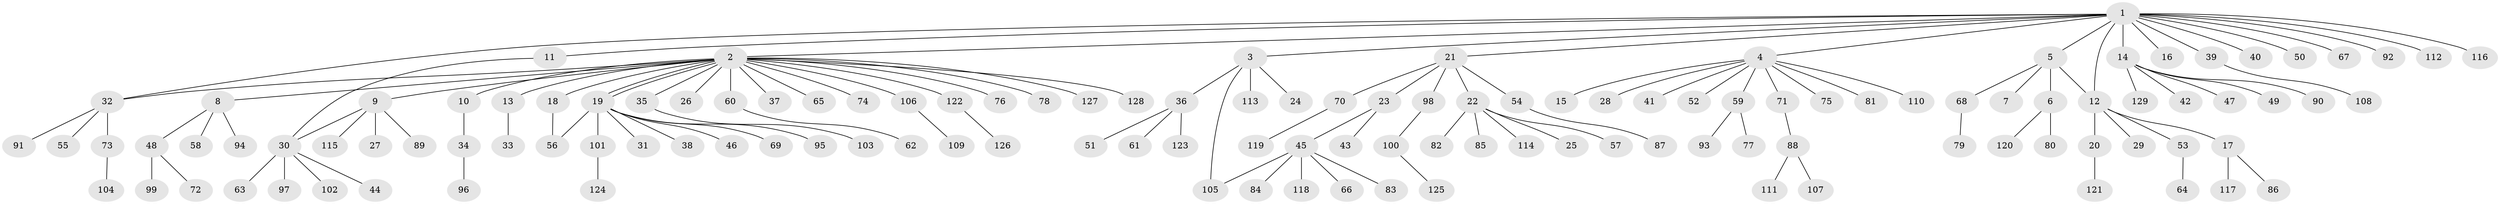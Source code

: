 // Generated by graph-tools (version 1.1) at 2025/11/02/27/25 16:11:15]
// undirected, 129 vertices, 134 edges
graph export_dot {
graph [start="1"]
  node [color=gray90,style=filled];
  1;
  2;
  3;
  4;
  5;
  6;
  7;
  8;
  9;
  10;
  11;
  12;
  13;
  14;
  15;
  16;
  17;
  18;
  19;
  20;
  21;
  22;
  23;
  24;
  25;
  26;
  27;
  28;
  29;
  30;
  31;
  32;
  33;
  34;
  35;
  36;
  37;
  38;
  39;
  40;
  41;
  42;
  43;
  44;
  45;
  46;
  47;
  48;
  49;
  50;
  51;
  52;
  53;
  54;
  55;
  56;
  57;
  58;
  59;
  60;
  61;
  62;
  63;
  64;
  65;
  66;
  67;
  68;
  69;
  70;
  71;
  72;
  73;
  74;
  75;
  76;
  77;
  78;
  79;
  80;
  81;
  82;
  83;
  84;
  85;
  86;
  87;
  88;
  89;
  90;
  91;
  92;
  93;
  94;
  95;
  96;
  97;
  98;
  99;
  100;
  101;
  102;
  103;
  104;
  105;
  106;
  107;
  108;
  109;
  110;
  111;
  112;
  113;
  114;
  115;
  116;
  117;
  118;
  119;
  120;
  121;
  122;
  123;
  124;
  125;
  126;
  127;
  128;
  129;
  1 -- 2;
  1 -- 3;
  1 -- 4;
  1 -- 5;
  1 -- 11;
  1 -- 12;
  1 -- 14;
  1 -- 16;
  1 -- 21;
  1 -- 32;
  1 -- 39;
  1 -- 40;
  1 -- 50;
  1 -- 67;
  1 -- 92;
  1 -- 112;
  1 -- 116;
  2 -- 8;
  2 -- 9;
  2 -- 10;
  2 -- 13;
  2 -- 18;
  2 -- 19;
  2 -- 19;
  2 -- 26;
  2 -- 32;
  2 -- 35;
  2 -- 37;
  2 -- 60;
  2 -- 65;
  2 -- 74;
  2 -- 76;
  2 -- 78;
  2 -- 106;
  2 -- 122;
  2 -- 127;
  2 -- 128;
  3 -- 24;
  3 -- 36;
  3 -- 105;
  3 -- 113;
  4 -- 15;
  4 -- 28;
  4 -- 41;
  4 -- 52;
  4 -- 59;
  4 -- 71;
  4 -- 75;
  4 -- 81;
  4 -- 110;
  5 -- 6;
  5 -- 7;
  5 -- 12;
  5 -- 68;
  6 -- 80;
  6 -- 120;
  8 -- 48;
  8 -- 58;
  8 -- 94;
  9 -- 27;
  9 -- 30;
  9 -- 89;
  9 -- 115;
  10 -- 34;
  11 -- 30;
  12 -- 17;
  12 -- 20;
  12 -- 29;
  12 -- 53;
  13 -- 33;
  14 -- 42;
  14 -- 47;
  14 -- 49;
  14 -- 90;
  14 -- 129;
  17 -- 86;
  17 -- 117;
  18 -- 56;
  19 -- 31;
  19 -- 38;
  19 -- 46;
  19 -- 56;
  19 -- 69;
  19 -- 95;
  19 -- 101;
  20 -- 121;
  21 -- 22;
  21 -- 23;
  21 -- 54;
  21 -- 70;
  21 -- 98;
  22 -- 25;
  22 -- 57;
  22 -- 82;
  22 -- 85;
  22 -- 114;
  23 -- 43;
  23 -- 45;
  30 -- 44;
  30 -- 63;
  30 -- 97;
  30 -- 102;
  32 -- 55;
  32 -- 73;
  32 -- 91;
  34 -- 96;
  35 -- 103;
  36 -- 51;
  36 -- 61;
  36 -- 123;
  39 -- 108;
  45 -- 66;
  45 -- 83;
  45 -- 84;
  45 -- 105;
  45 -- 118;
  48 -- 72;
  48 -- 99;
  53 -- 64;
  54 -- 87;
  59 -- 77;
  59 -- 93;
  60 -- 62;
  68 -- 79;
  70 -- 119;
  71 -- 88;
  73 -- 104;
  88 -- 107;
  88 -- 111;
  98 -- 100;
  100 -- 125;
  101 -- 124;
  106 -- 109;
  122 -- 126;
}
